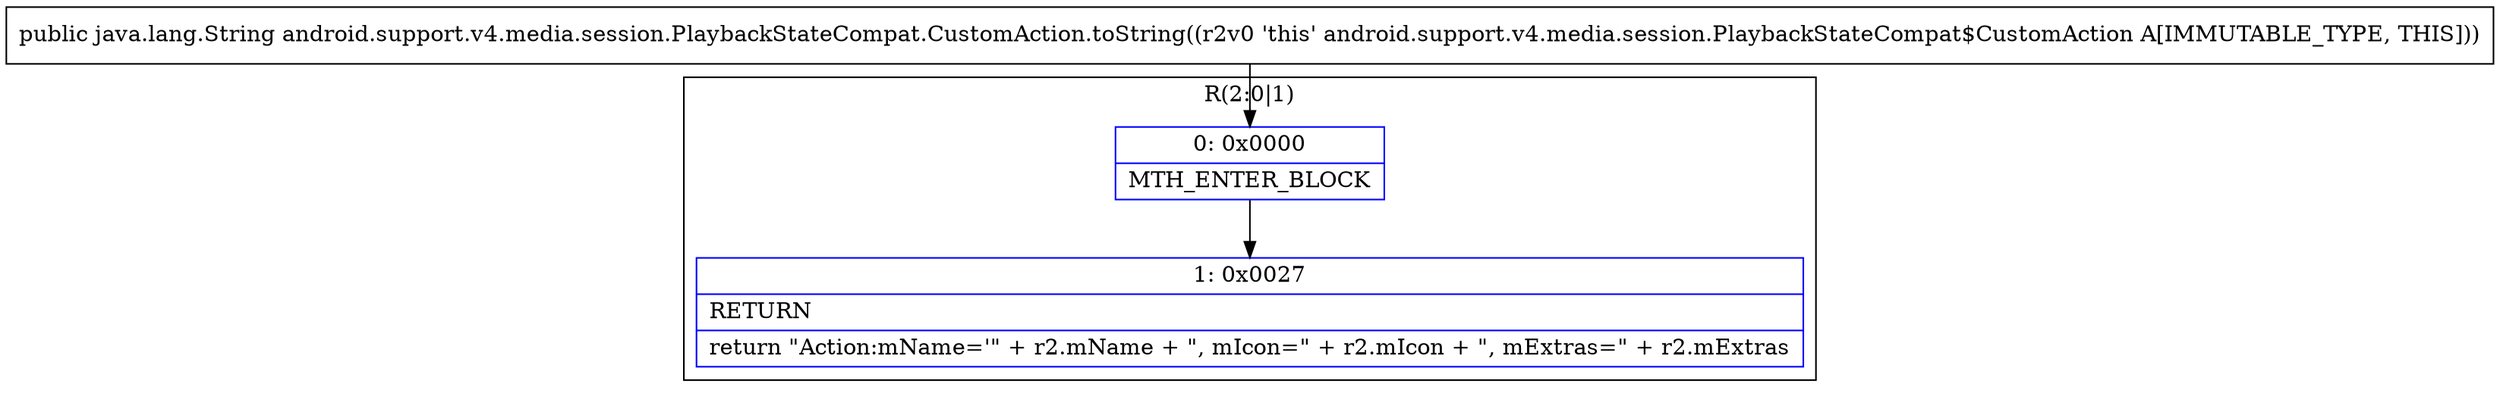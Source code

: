 digraph "CFG forandroid.support.v4.media.session.PlaybackStateCompat.CustomAction.toString()Ljava\/lang\/String;" {
subgraph cluster_Region_1760769409 {
label = "R(2:0|1)";
node [shape=record,color=blue];
Node_0 [shape=record,label="{0\:\ 0x0000|MTH_ENTER_BLOCK\l}"];
Node_1 [shape=record,label="{1\:\ 0x0027|RETURN\l|return \"Action:mName='\" + r2.mName + \", mIcon=\" + r2.mIcon + \", mExtras=\" + r2.mExtras\l}"];
}
MethodNode[shape=record,label="{public java.lang.String android.support.v4.media.session.PlaybackStateCompat.CustomAction.toString((r2v0 'this' android.support.v4.media.session.PlaybackStateCompat$CustomAction A[IMMUTABLE_TYPE, THIS])) }"];
MethodNode -> Node_0;
Node_0 -> Node_1;
}

